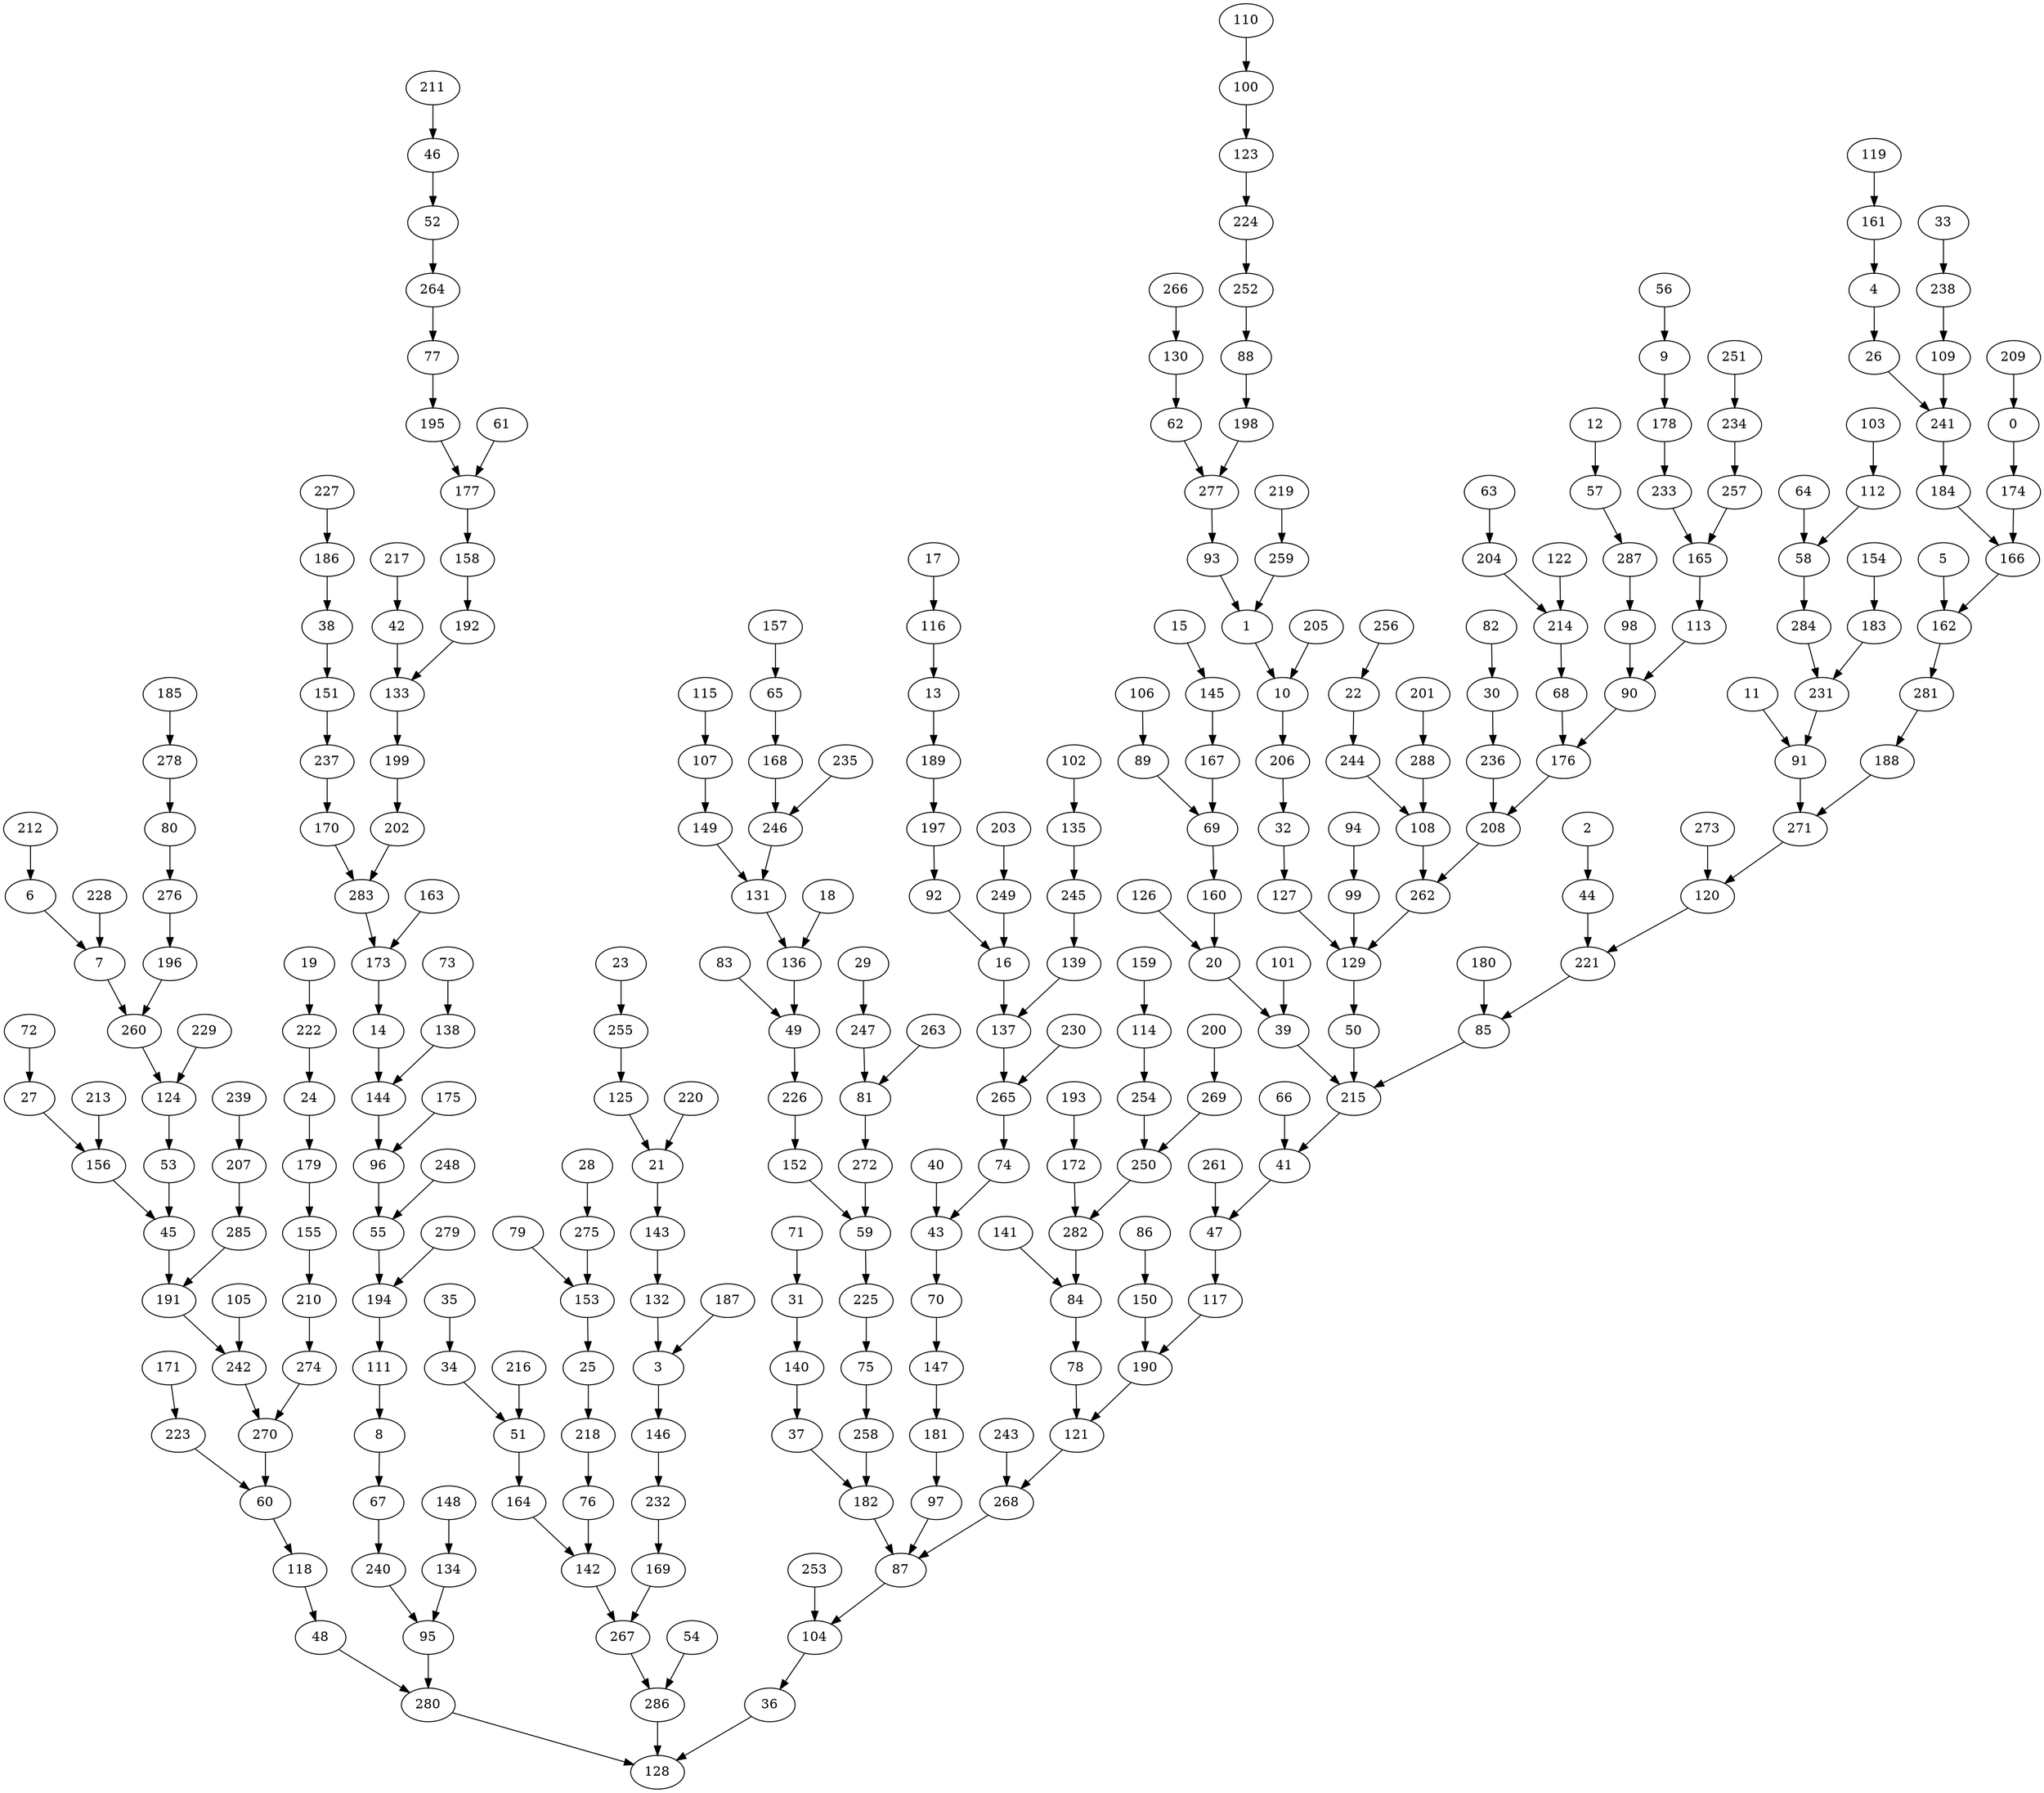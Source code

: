 strict digraph "" {
	0 -> 174;
	209 -> 0;
	1 -> 10;
	93 -> 1;
	259 -> 1;
	3 -> 146;
	132 -> 3;
	187 -> 3;
	4 -> 26;
	161 -> 4;
	6 -> 7;
	212 -> 6;
	7 -> 260;
	228 -> 7;
	8 -> 67;
	111 -> 8;
	9 -> 178;
	56 -> 9;
	10 -> 206;
	205 -> 10;
	13 -> 189;
	116 -> 13;
	14 -> 144;
	173 -> 14;
	16 -> 137;
	92 -> 16;
	249 -> 16;
	20 -> 39;
	126 -> 20;
	160 -> 20;
	21 -> 143;
	125 -> 21;
	220 -> 21;
	22 -> 244;
	256 -> 22;
	24 -> 179;
	222 -> 24;
	25 -> 218;
	153 -> 25;
	26 -> 241;
	27 -> 156;
	72 -> 27;
	30 -> 236;
	82 -> 30;
	31 -> 140;
	71 -> 31;
	32 -> 127;
	206 -> 32;
	34 -> 51;
	35 -> 34;
	36 -> 128;
	104 -> 36;
	37 -> 182;
	140 -> 37;
	38 -> 151;
	186 -> 38;
	39 -> 215;
	101 -> 39;
	41 -> 47;
	66 -> 41;
	215 -> 41;
	42 -> 133;
	217 -> 42;
	43 -> 70;
	40 -> 43;
	74 -> 43;
	44 -> 221;
	2 -> 44;
	45 -> 191;
	53 -> 45;
	156 -> 45;
	46 -> 52;
	211 -> 46;
	47 -> 117;
	261 -> 47;
	48 -> 280;
	118 -> 48;
	49 -> 226;
	83 -> 49;
	136 -> 49;
	50 -> 215;
	129 -> 50;
	51 -> 164;
	216 -> 51;
	52 -> 264;
	124 -> 53;
	55 -> 194;
	96 -> 55;
	248 -> 55;
	57 -> 287;
	12 -> 57;
	58 -> 284;
	64 -> 58;
	112 -> 58;
	59 -> 225;
	152 -> 59;
	272 -> 59;
	60 -> 118;
	223 -> 60;
	270 -> 60;
	62 -> 277;
	130 -> 62;
	65 -> 168;
	157 -> 65;
	67 -> 240;
	68 -> 176;
	214 -> 68;
	69 -> 160;
	89 -> 69;
	167 -> 69;
	70 -> 147;
	265 -> 74;
	75 -> 258;
	225 -> 75;
	76 -> 142;
	218 -> 76;
	77 -> 195;
	264 -> 77;
	78 -> 121;
	84 -> 78;
	80 -> 276;
	278 -> 80;
	81 -> 272;
	247 -> 81;
	263 -> 81;
	141 -> 84;
	282 -> 84;
	85 -> 215;
	180 -> 85;
	221 -> 85;
	87 -> 104;
	97 -> 87;
	182 -> 87;
	268 -> 87;
	88 -> 198;
	252 -> 88;
	106 -> 89;
	90 -> 176;
	98 -> 90;
	113 -> 90;
	91 -> 271;
	11 -> 91;
	231 -> 91;
	197 -> 92;
	277 -> 93;
	95 -> 280;
	134 -> 95;
	240 -> 95;
	144 -> 96;
	175 -> 96;
	181 -> 97;
	287 -> 98;
	99 -> 129;
	94 -> 99;
	100 -> 123;
	110 -> 100;
	253 -> 104;
	107 -> 149;
	115 -> 107;
	108 -> 262;
	244 -> 108;
	288 -> 108;
	109 -> 241;
	238 -> 109;
	194 -> 111;
	103 -> 112;
	165 -> 113;
	114 -> 254;
	159 -> 114;
	17 -> 116;
	117 -> 190;
	120 -> 221;
	271 -> 120;
	273 -> 120;
	121 -> 268;
	190 -> 121;
	123 -> 224;
	229 -> 124;
	260 -> 124;
	255 -> 125;
	127 -> 129;
	280 -> 128;
	286 -> 128;
	262 -> 129;
	266 -> 130;
	131 -> 136;
	149 -> 131;
	246 -> 131;
	143 -> 132;
	133 -> 199;
	192 -> 133;
	148 -> 134;
	135 -> 245;
	102 -> 135;
	18 -> 136;
	137 -> 265;
	139 -> 137;
	138 -> 144;
	73 -> 138;
	245 -> 139;
	142 -> 267;
	164 -> 142;
	145 -> 167;
	15 -> 145;
	146 -> 232;
	147 -> 181;
	150 -> 190;
	86 -> 150;
	151 -> 237;
	226 -> 152;
	79 -> 153;
	275 -> 153;
	155 -> 210;
	179 -> 155;
	213 -> 156;
	158 -> 192;
	177 -> 158;
	119 -> 161;
	162 -> 281;
	5 -> 162;
	166 -> 162;
	233 -> 165;
	257 -> 165;
	174 -> 166;
	184 -> 166;
	168 -> 246;
	169 -> 267;
	232 -> 169;
	170 -> 283;
	237 -> 170;
	172 -> 282;
	193 -> 172;
	163 -> 173;
	283 -> 173;
	176 -> 208;
	61 -> 177;
	195 -> 177;
	178 -> 233;
	258 -> 182;
	183 -> 231;
	154 -> 183;
	241 -> 184;
	227 -> 186;
	188 -> 271;
	281 -> 188;
	189 -> 197;
	191 -> 242;
	285 -> 191;
	279 -> 194;
	196 -> 260;
	276 -> 196;
	198 -> 277;
	199 -> 202;
	202 -> 283;
	204 -> 214;
	63 -> 204;
	207 -> 285;
	239 -> 207;
	208 -> 262;
	236 -> 208;
	210 -> 274;
	122 -> 214;
	19 -> 222;
	171 -> 223;
	224 -> 252;
	284 -> 231;
	234 -> 257;
	251 -> 234;
	33 -> 238;
	242 -> 270;
	105 -> 242;
	235 -> 246;
	29 -> 247;
	203 -> 249;
	250 -> 282;
	254 -> 250;
	269 -> 250;
	23 -> 255;
	219 -> 259;
	230 -> 265;
	267 -> 286;
	243 -> 268;
	200 -> 269;
	274 -> 270;
	28 -> 275;
	185 -> 278;
	54 -> 286;
	201 -> 288;
}
